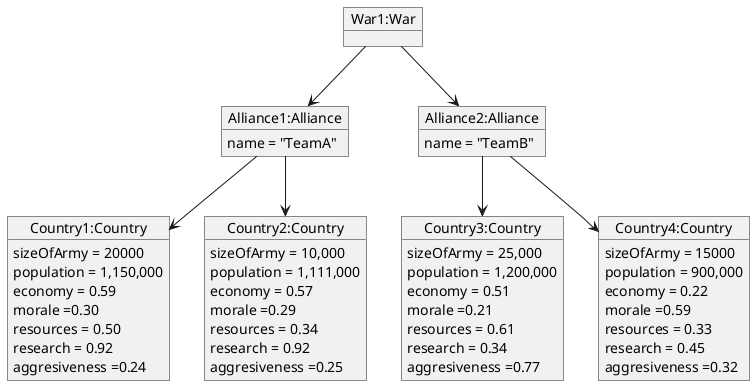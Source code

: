 @startuml ObjectDiagram



object "War1:War" as War


object "Alliance1:Alliance" as Alliance1
Alliance1 : name = "TeamA"



War --> Alliance1

object "Alliance2:Alliance" as Alliance2
Alliance2 : name = "TeamB"




War --> Alliance2

object "Country1:Country" as Country1
Country1 : sizeOfArmy = 20000
Country1 : population = 1,150,000
Country1 : economy = 0.59
Country1 : morale =0.30
Country1 : resources = 0.50
Country1 : research = 0.92
Country1 : aggresiveness =0.24

object "Country2:Country" as Country2
Country2 : sizeOfArmy = 10,000
Country2 : population = 1,111,000
Country2 : economy = 0.57
Country2 : morale =0.29
Country2 : resources = 0.34
Country2 : research = 0.92
Country2 : aggresiveness =0.25

object "Country3:Country" as Country3
Country3 : sizeOfArmy = 25,000
Country3 : population = 1,200,000
Country3 : economy = 0.51
Country3 : morale =0.21
Country3 : resources = 0.61
Country3 : research = 0.34
Country3 : aggresiveness =0.77

object "Country4:Country" as Country4
Country4 : sizeOfArmy = 15000
Country4 : population = 900,000
Country4 : economy = 0.22
Country4 : morale =0.59
Country4 : resources = 0.33
Country4 : research = 0.45
Country4 : aggresiveness =0.32

Alliance1 --> Country1
Alliance1 --> Country2
Alliance2 --> Country3
Alliance2 --> Country4







@enduml